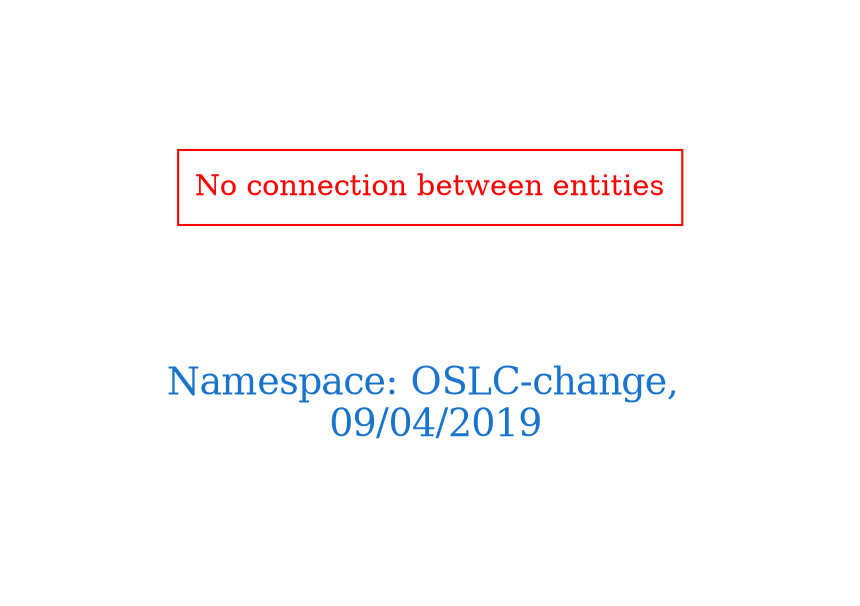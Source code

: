 digraph OGIT_ontology {
 graph [ rankdir= LR,pad=1 
fontsize = 18,
fontcolor= dodgerblue3,label = "\n\n\nNamespace: OSLC-change, \n 09/04/2019"];
node[shape=polygon];
edge [  color="gray81"];

"No connection between entities" [fontcolor = "red",color="red", shape="polygon"]
}
